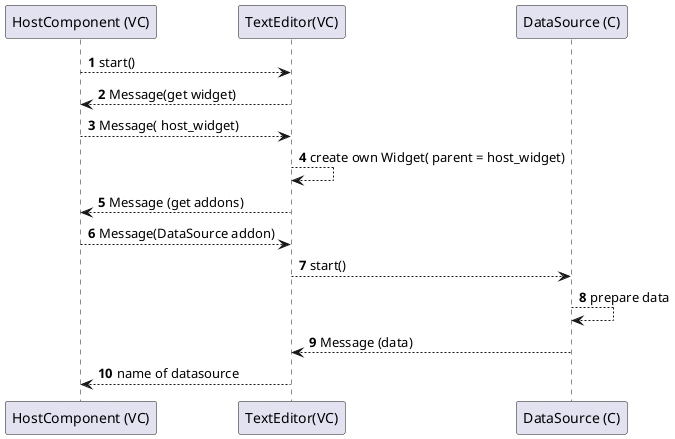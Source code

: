 @startuml
'https://plantuml.com/sequence-diagram

autonumber

participant "HostComponent (VC)" as HostComponent
participant "TextEditor(VC)" as TextEditor
participant "DataSource (C)" as DataSource

HostComponent --> TextEditor : start()
TextEditor --> HostComponent : Message(get widget)
HostComponent --> TextEditor : Message( host_widget)
TextEditor --> TextEditor : create own Widget( parent = host_widget)
TextEditor --> HostComponent : Message (get addons)
HostComponent --> TextEditor : Message(DataSource addon)
TextEditor --> DataSource : start()
DataSource --> DataSource : prepare data
DataSource --> TextEditor : Message (data)
TextEditor --> HostComponent : name of datasource

@enduml